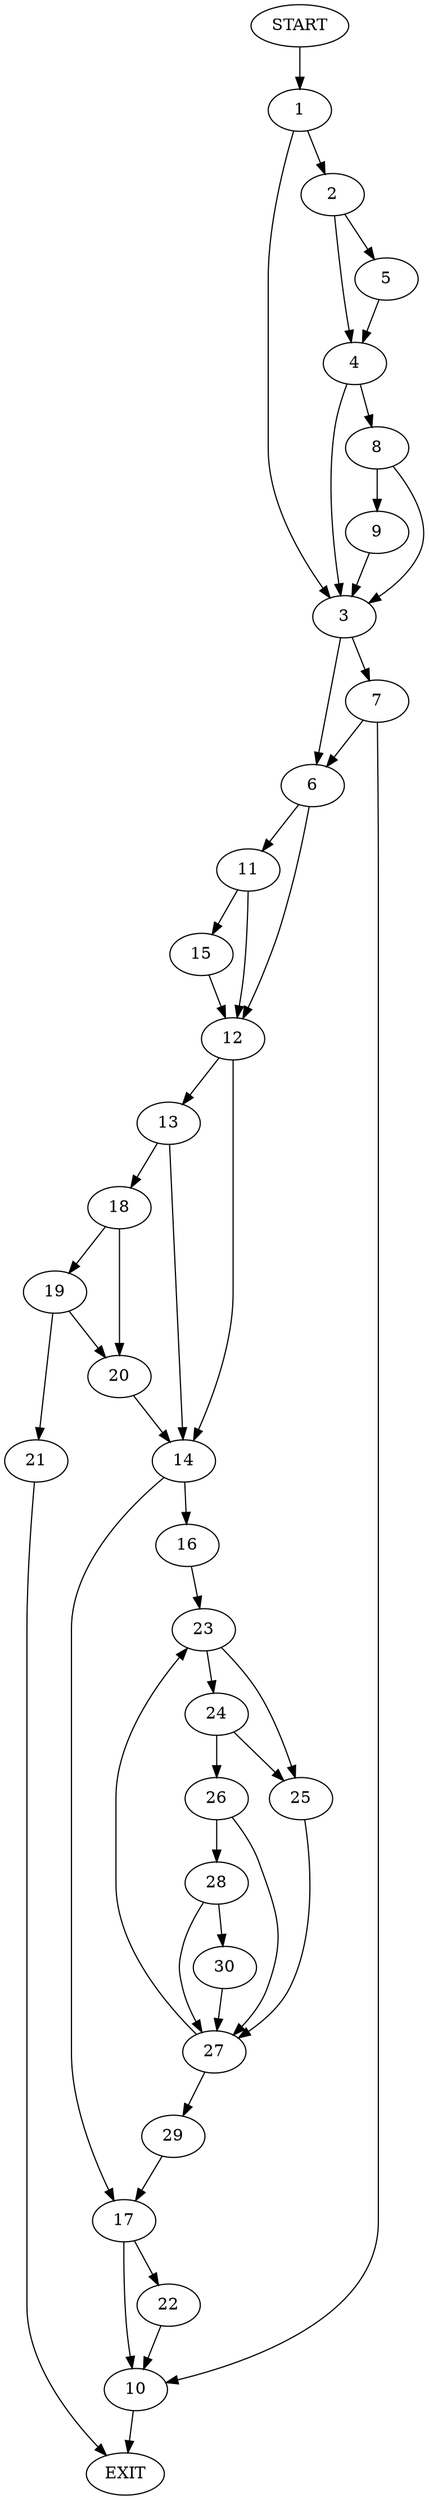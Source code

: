digraph {
0 [label="START"]
31 [label="EXIT"]
0 -> 1
1 -> 2
1 -> 3
2 -> 4
2 -> 5
3 -> 6
3 -> 7
5 -> 4
4 -> 8
4 -> 3
8 -> 9
8 -> 3
9 -> 3
7 -> 6
7 -> 10
6 -> 11
6 -> 12
10 -> 31
12 -> 13
12 -> 14
11 -> 15
11 -> 12
15 -> 12
14 -> 16
14 -> 17
13 -> 18
13 -> 14
18 -> 19
18 -> 20
19 -> 21
19 -> 20
20 -> 14
21 -> 31
17 -> 22
17 -> 10
16 -> 23
23 -> 24
23 -> 25
24 -> 26
24 -> 25
25 -> 27
26 -> 27
26 -> 28
27 -> 23
27 -> 29
28 -> 30
28 -> 27
30 -> 27
29 -> 17
22 -> 10
}
